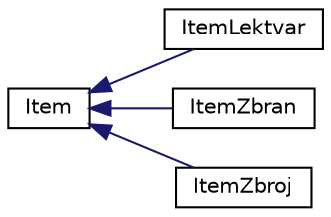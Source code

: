 digraph "Graphical Class Hierarchy"
{
  edge [fontname="Helvetica",fontsize="10",labelfontname="Helvetica",labelfontsize="10"];
  node [fontname="Helvetica",fontsize="10",shape=record];
  rankdir="LR";
  Node1 [label="Item",height=0.2,width=0.4,color="black", fillcolor="white", style="filled",URL="$class_item.html",tooltip="Abstraktni Trida reprezentujici jednotlive Veci - Objekty (Itemy) po mape v Mistnostech. "];
  Node1 -> Node2 [dir="back",color="midnightblue",fontsize="10",style="solid",fontname="Helvetica"];
  Node2 [label="ItemLektvar",height=0.2,width=0.4,color="black", fillcolor="white", style="filled",URL="$class_item_lektvar.html",tooltip="Trida jenz je potomkem tridy Item, dedi jeji ciste virtualni metody a jeji atributy. "];
  Node1 -> Node3 [dir="back",color="midnightblue",fontsize="10",style="solid",fontname="Helvetica"];
  Node3 [label="ItemZbran",height=0.2,width=0.4,color="black", fillcolor="white", style="filled",URL="$class_item_zbran.html"];
  Node1 -> Node4 [dir="back",color="midnightblue",fontsize="10",style="solid",fontname="Helvetica"];
  Node4 [label="ItemZbroj",height=0.2,width=0.4,color="black", fillcolor="white", style="filled",URL="$class_item_zbroj.html"];
}
